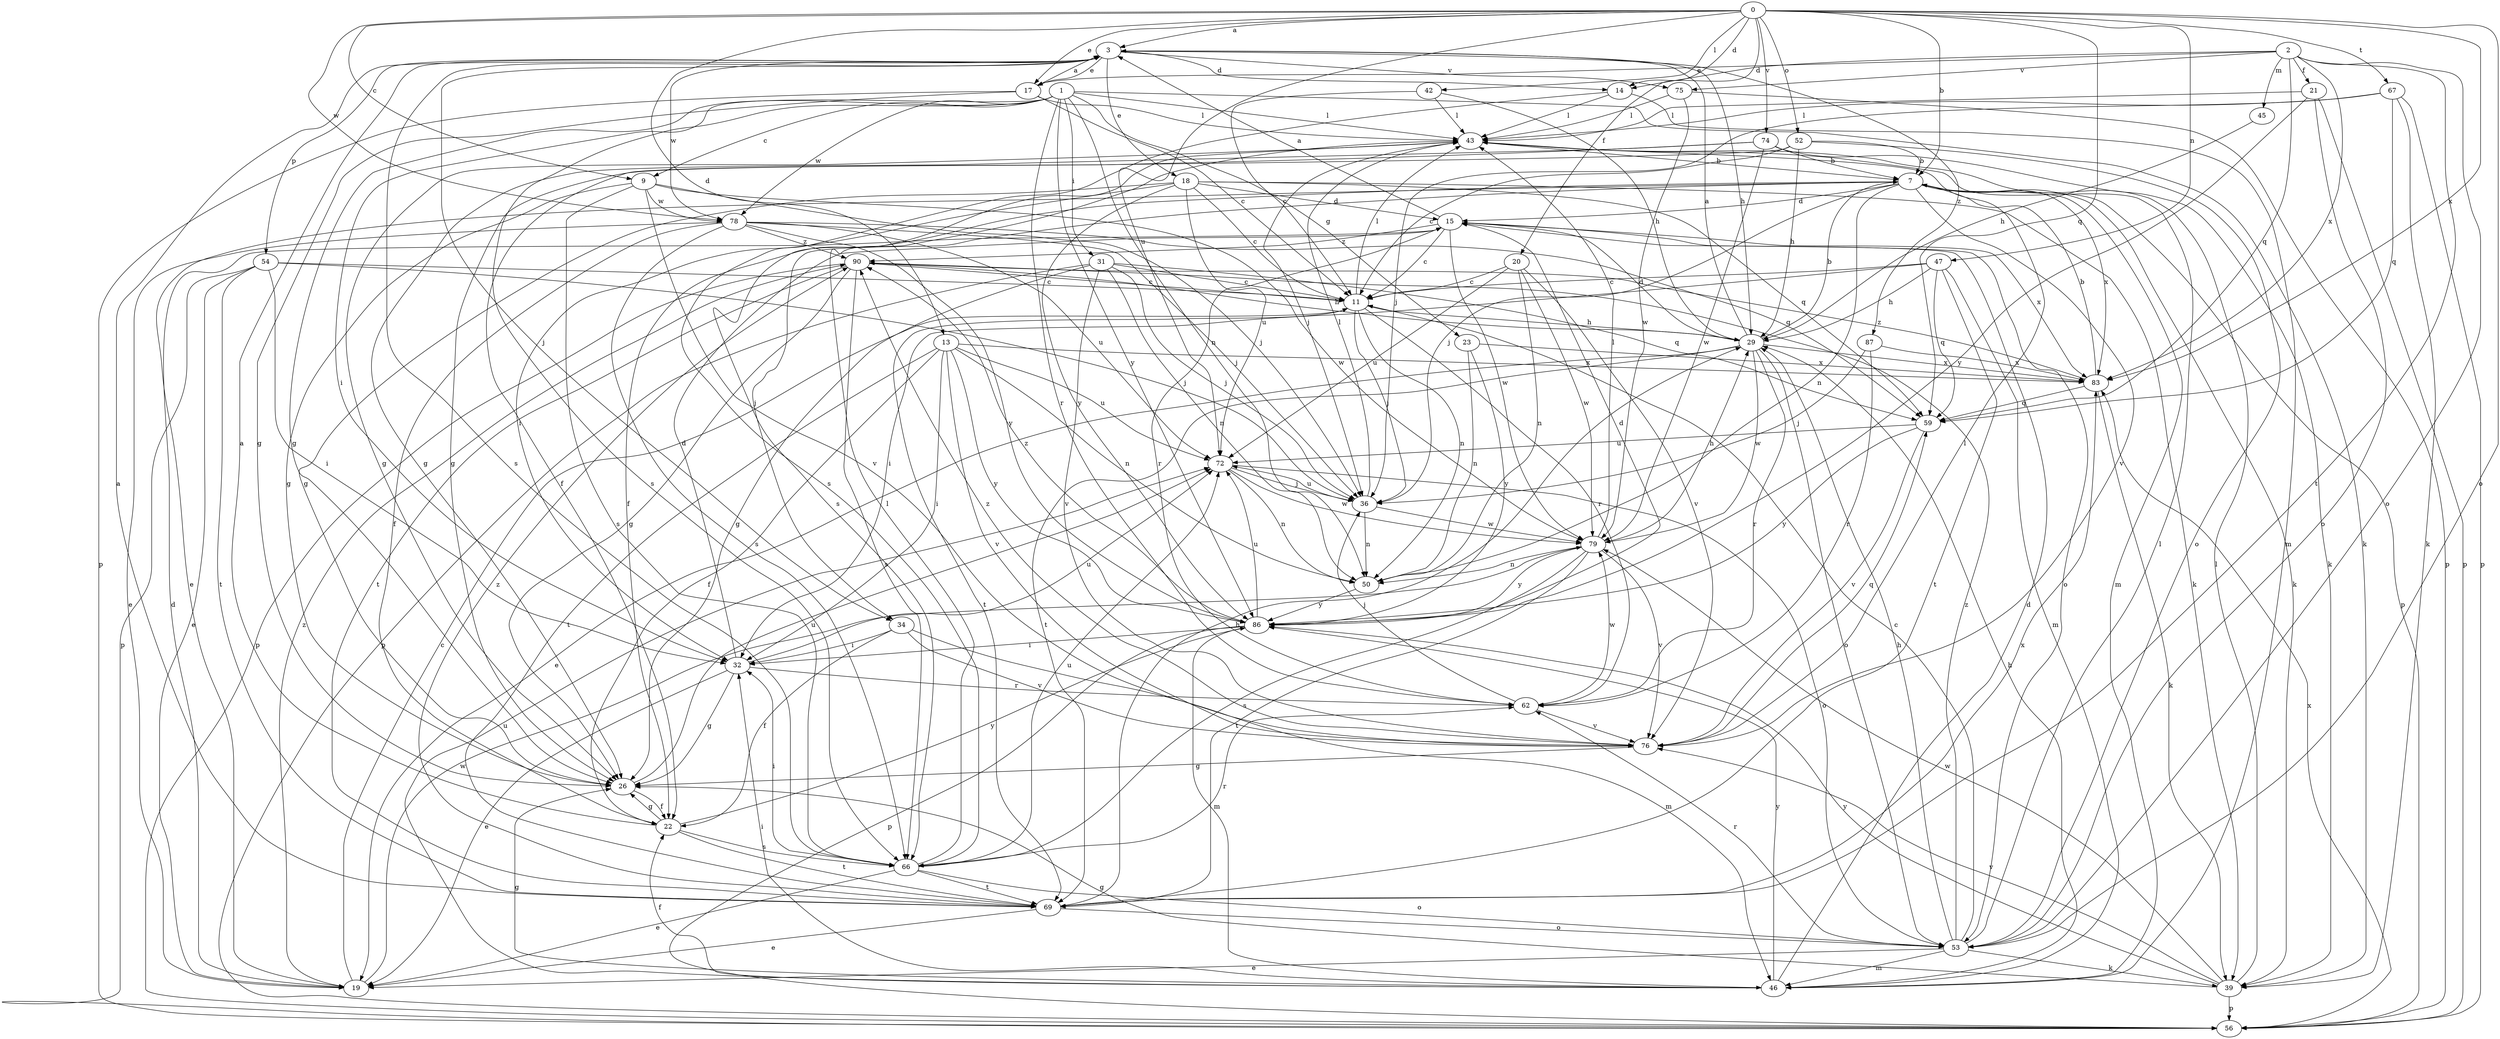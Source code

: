 strict digraph  {
0;
1;
2;
3;
7;
9;
11;
13;
14;
15;
17;
18;
19;
20;
21;
22;
23;
26;
29;
31;
32;
34;
36;
39;
42;
43;
45;
46;
47;
50;
52;
53;
54;
56;
59;
62;
66;
67;
69;
72;
74;
75;
76;
78;
79;
83;
86;
87;
90;
0 -> 3  [label=a];
0 -> 7  [label=b];
0 -> 9  [label=c];
0 -> 13  [label=d];
0 -> 14  [label=d];
0 -> 17  [label=e];
0 -> 20  [label=f];
0 -> 42  [label=l];
0 -> 47  [label=n];
0 -> 52  [label=o];
0 -> 53  [label=o];
0 -> 59  [label=q];
0 -> 67  [label=t];
0 -> 72  [label=u];
0 -> 74  [label=v];
0 -> 78  [label=w];
0 -> 83  [label=x];
1 -> 9  [label=c];
1 -> 23  [label=g];
1 -> 26  [label=g];
1 -> 31  [label=i];
1 -> 32  [label=i];
1 -> 39  [label=k];
1 -> 43  [label=l];
1 -> 50  [label=n];
1 -> 62  [label=r];
1 -> 66  [label=s];
1 -> 78  [label=w];
1 -> 86  [label=y];
2 -> 14  [label=d];
2 -> 17  [label=e];
2 -> 21  [label=f];
2 -> 45  [label=m];
2 -> 53  [label=o];
2 -> 59  [label=q];
2 -> 69  [label=t];
2 -> 75  [label=v];
2 -> 83  [label=x];
3 -> 14  [label=d];
3 -> 17  [label=e];
3 -> 18  [label=e];
3 -> 29  [label=h];
3 -> 34  [label=j];
3 -> 54  [label=p];
3 -> 66  [label=s];
3 -> 75  [label=v];
3 -> 78  [label=w];
3 -> 87  [label=z];
7 -> 15  [label=d];
7 -> 19  [label=e];
7 -> 22  [label=f];
7 -> 34  [label=j];
7 -> 36  [label=j];
7 -> 39  [label=k];
7 -> 46  [label=m];
7 -> 50  [label=n];
7 -> 56  [label=p];
7 -> 76  [label=v];
7 -> 83  [label=x];
9 -> 26  [label=g];
9 -> 36  [label=j];
9 -> 66  [label=s];
9 -> 76  [label=v];
9 -> 78  [label=w];
9 -> 79  [label=w];
11 -> 29  [label=h];
11 -> 36  [label=j];
11 -> 43  [label=l];
11 -> 50  [label=n];
11 -> 62  [label=r];
11 -> 69  [label=t];
13 -> 22  [label=f];
13 -> 32  [label=i];
13 -> 50  [label=n];
13 -> 69  [label=t];
13 -> 72  [label=u];
13 -> 76  [label=v];
13 -> 83  [label=x];
13 -> 86  [label=y];
14 -> 43  [label=l];
14 -> 46  [label=m];
14 -> 66  [label=s];
15 -> 3  [label=a];
15 -> 11  [label=c];
15 -> 53  [label=o];
15 -> 62  [label=r];
15 -> 79  [label=w];
15 -> 83  [label=x];
15 -> 90  [label=z];
17 -> 3  [label=a];
17 -> 11  [label=c];
17 -> 26  [label=g];
17 -> 43  [label=l];
17 -> 56  [label=p];
18 -> 11  [label=c];
18 -> 15  [label=d];
18 -> 26  [label=g];
18 -> 32  [label=i];
18 -> 39  [label=k];
18 -> 59  [label=q];
18 -> 72  [label=u];
18 -> 86  [label=y];
19 -> 11  [label=c];
19 -> 15  [label=d];
19 -> 79  [label=w];
19 -> 90  [label=z];
20 -> 11  [label=c];
20 -> 50  [label=n];
20 -> 72  [label=u];
20 -> 76  [label=v];
20 -> 79  [label=w];
21 -> 43  [label=l];
21 -> 53  [label=o];
21 -> 56  [label=p];
21 -> 86  [label=y];
22 -> 3  [label=a];
22 -> 26  [label=g];
22 -> 66  [label=s];
22 -> 69  [label=t];
22 -> 86  [label=y];
23 -> 50  [label=n];
23 -> 83  [label=x];
23 -> 86  [label=y];
26 -> 22  [label=f];
26 -> 72  [label=u];
29 -> 3  [label=a];
29 -> 7  [label=b];
29 -> 15  [label=d];
29 -> 19  [label=e];
29 -> 53  [label=o];
29 -> 62  [label=r];
29 -> 69  [label=t];
29 -> 79  [label=w];
29 -> 83  [label=x];
31 -> 11  [label=c];
31 -> 26  [label=g];
31 -> 36  [label=j];
31 -> 50  [label=n];
31 -> 56  [label=p];
31 -> 59  [label=q];
31 -> 76  [label=v];
32 -> 15  [label=d];
32 -> 19  [label=e];
32 -> 26  [label=g];
32 -> 62  [label=r];
32 -> 72  [label=u];
34 -> 22  [label=f];
34 -> 32  [label=i];
34 -> 46  [label=m];
34 -> 76  [label=v];
36 -> 43  [label=l];
36 -> 50  [label=n];
36 -> 72  [label=u];
36 -> 79  [label=w];
39 -> 26  [label=g];
39 -> 43  [label=l];
39 -> 56  [label=p];
39 -> 76  [label=v];
39 -> 79  [label=w];
39 -> 86  [label=y];
42 -> 11  [label=c];
42 -> 29  [label=h];
42 -> 43  [label=l];
43 -> 7  [label=b];
43 -> 26  [label=g];
43 -> 36  [label=j];
43 -> 66  [label=s];
45 -> 29  [label=h];
46 -> 15  [label=d];
46 -> 22  [label=f];
46 -> 26  [label=g];
46 -> 29  [label=h];
46 -> 32  [label=i];
46 -> 72  [label=u];
46 -> 86  [label=y];
47 -> 11  [label=c];
47 -> 29  [label=h];
47 -> 32  [label=i];
47 -> 46  [label=m];
47 -> 59  [label=q];
47 -> 69  [label=t];
50 -> 86  [label=y];
52 -> 7  [label=b];
52 -> 11  [label=c];
52 -> 26  [label=g];
52 -> 29  [label=h];
52 -> 53  [label=o];
53 -> 11  [label=c];
53 -> 19  [label=e];
53 -> 29  [label=h];
53 -> 39  [label=k];
53 -> 43  [label=l];
53 -> 46  [label=m];
53 -> 62  [label=r];
53 -> 90  [label=z];
54 -> 11  [label=c];
54 -> 19  [label=e];
54 -> 32  [label=i];
54 -> 36  [label=j];
54 -> 56  [label=p];
54 -> 69  [label=t];
56 -> 83  [label=x];
59 -> 72  [label=u];
59 -> 76  [label=v];
59 -> 86  [label=y];
62 -> 36  [label=j];
62 -> 76  [label=v];
62 -> 79  [label=w];
66 -> 19  [label=e];
66 -> 32  [label=i];
66 -> 43  [label=l];
66 -> 53  [label=o];
66 -> 62  [label=r];
66 -> 69  [label=t];
66 -> 72  [label=u];
67 -> 36  [label=j];
67 -> 39  [label=k];
67 -> 43  [label=l];
67 -> 56  [label=p];
67 -> 59  [label=q];
69 -> 3  [label=a];
69 -> 19  [label=e];
69 -> 29  [label=h];
69 -> 53  [label=o];
69 -> 83  [label=x];
69 -> 90  [label=z];
72 -> 36  [label=j];
72 -> 50  [label=n];
72 -> 53  [label=o];
72 -> 79  [label=w];
74 -> 7  [label=b];
74 -> 22  [label=f];
74 -> 26  [label=g];
74 -> 39  [label=k];
74 -> 79  [label=w];
75 -> 43  [label=l];
75 -> 56  [label=p];
75 -> 79  [label=w];
76 -> 26  [label=g];
76 -> 43  [label=l];
76 -> 59  [label=q];
76 -> 90  [label=z];
78 -> 19  [label=e];
78 -> 22  [label=f];
78 -> 36  [label=j];
78 -> 59  [label=q];
78 -> 66  [label=s];
78 -> 72  [label=u];
78 -> 86  [label=y];
78 -> 90  [label=z];
79 -> 29  [label=h];
79 -> 43  [label=l];
79 -> 50  [label=n];
79 -> 66  [label=s];
79 -> 69  [label=t];
79 -> 76  [label=v];
79 -> 86  [label=y];
83 -> 7  [label=b];
83 -> 39  [label=k];
83 -> 59  [label=q];
83 -> 90  [label=z];
86 -> 15  [label=d];
86 -> 32  [label=i];
86 -> 46  [label=m];
86 -> 56  [label=p];
86 -> 72  [label=u];
86 -> 90  [label=z];
87 -> 36  [label=j];
87 -> 62  [label=r];
87 -> 83  [label=x];
90 -> 11  [label=c];
90 -> 26  [label=g];
90 -> 29  [label=h];
90 -> 56  [label=p];
90 -> 66  [label=s];
90 -> 69  [label=t];
}
